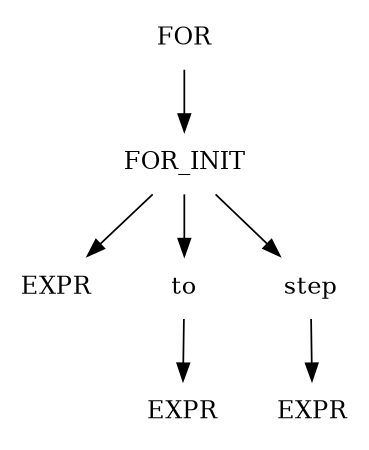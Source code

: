 digraph L0 {
        size = "3,3";
        ordering=out;
        node [shape = plaintext];
        EXPR2 [label=EXPR];
        EXPR3 [label=EXPR];
        FOR -> FOR_INIT;
        FOR_INIT -> {EXPR to step};
        to -> EXPR2;
        step -> EXPR3;
}
